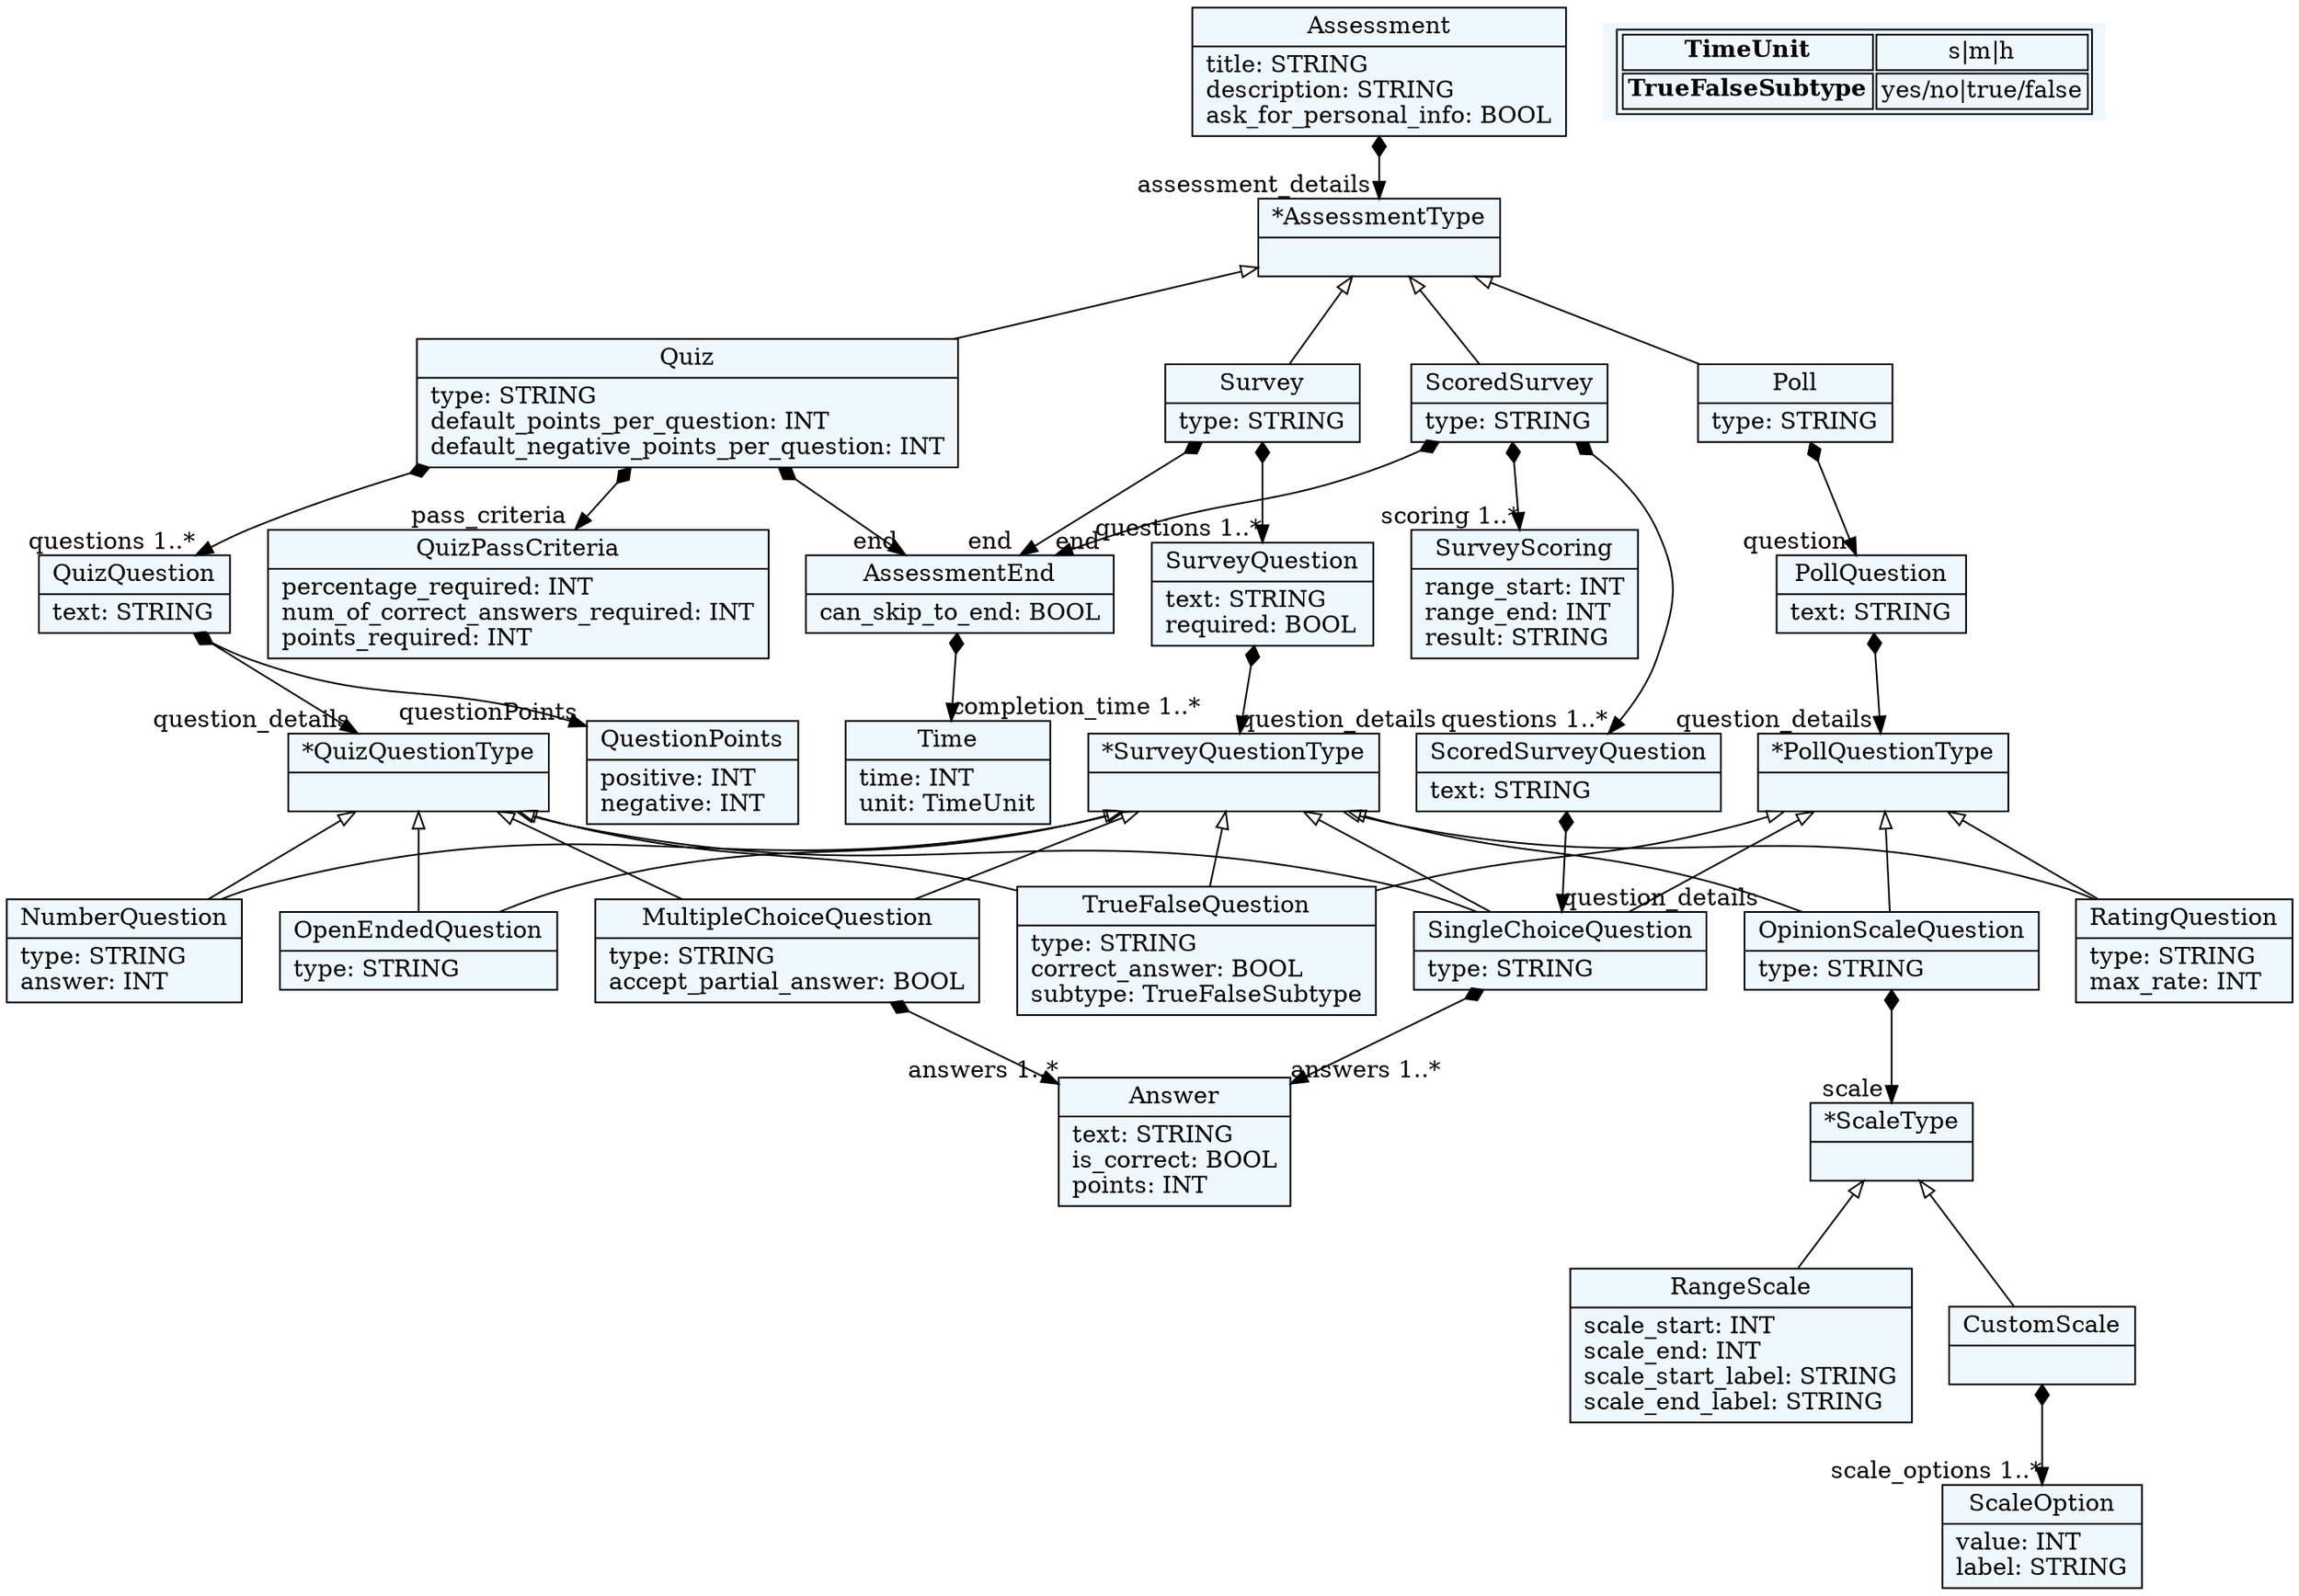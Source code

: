 
    digraph textX {
    fontname = "Bitstream Vera Sans"
    fontsize = 8
    node[
        shape=record,
        style=filled,
        fillcolor=aliceblue
    ]
    nodesep = 0.3
    edge[dir=black,arrowtail=empty]


2836678371600[ label="{Assessment|title: STRING\ldescription: STRING\lask_for_personal_info: BOOL\l}"]

2836678369648[ label="{*AssessmentType|}"]

2836678359888[ label="{Quiz|type: STRING\ldefault_points_per_question: INT\ldefault_negative_points_per_question: INT\l}"]

2836678346224[ label="{Survey|type: STRING\l}"]

2836678367696[ label="{ScoredSurvey|type: STRING\l}"]

2836678368672[ label="{Poll|type: STRING\l}"]

2836678376480[ label="{SurveyScoring|range_start: INT\lrange_end: INT\lresult: STRING\l}"]

2836678378432[ label="{PollQuestion|text: STRING\l}"]

2836678380384[ label="{SurveyQuestion|text: STRING\lrequired: BOOL\l}"]

2836678382336[ label="{QuizQuestion|text: STRING\l}"]

2836678393072[ label="{ScoredSurveyQuestion|text: STRING\l}"]

2836678389168[ label="{*SurveyQuestionType|}"]

2836678395024[ label="{*QuizQuestionType|}"]

2836678386240[ label="{*PollQuestionType|}"]

2836678397952[ label="{QuizPassCriteria|percentage_required: INT\lnum_of_correct_answers_required: INT\lpoints_required: INT\l}"]

2836678388192[ label="{QuestionPoints|positive: INT\lnegative: INT\l}"]

2836678391120[ label="{OpenEndedQuestion|type: STRING\l}"]

2836678392096[ label="{TrueFalseQuestion|type: STRING\lcorrect_answer: BOOL\lsubtype: TrueFalseSubtype\l}"]

2836678396976[ label="{SingleChoiceQuestion|type: STRING\l}"]

2836678405760[ label="{MultipleChoiceQuestion|type: STRING\laccept_partial_answer: BOOL\l}"]

2836678406736[ label="{NumberQuestion|type: STRING\lanswer: INT\l}"]

2836678414544[ label="{OpinionScaleQuestion|type: STRING\l}"]

2836678421376[ label="{*ScaleType|}"]

2836678427232[ label="{RangeScale|scale_start: INT\lscale_end: INT\lscale_start_label: STRING\lscale_end_label: STRING\l}"]

2836678422352[ label="{CustomScale|}"]

2836678435040[ label="{ScaleOption|value: INT\llabel: STRING\l}"]

2836678407712[ label="{RatingQuestion|type: STRING\lmax_rate: INT\l}"]

2836678410640[ label="{Answer|text: STRING\lis_correct: BOOL\lpoints: INT\l}"]

2836678411616[ label="{AssessmentEnd|can_skip_to_end: BOOL\l}"]

2836678409664[ label="{Time|time: INT\lunit: TimeUnit\l}"]



2836678371600 -> 2836678369648[arrowtail=diamond, dir=both, headlabel="assessment_details "]
2836678369648 -> 2836678359888 [dir=back]
2836678369648 -> 2836678346224 [dir=back]
2836678369648 -> 2836678367696 [dir=back]
2836678369648 -> 2836678368672 [dir=back]
2836678359888 -> 2836678382336[arrowtail=diamond, dir=both, headlabel="questions 1..*"]
2836678359888 -> 2836678411616[arrowtail=diamond, dir=both, headlabel="end "]
2836678359888 -> 2836678397952[arrowtail=diamond, dir=both, headlabel="pass_criteria "]
2836678346224 -> 2836678380384[arrowtail=diamond, dir=both, headlabel="questions 1..*"]
2836678346224 -> 2836678411616[arrowtail=diamond, dir=both, headlabel="end "]
2836678367696 -> 2836678393072[arrowtail=diamond, dir=both, headlabel="questions 1..*"]
2836678367696 -> 2836678411616[arrowtail=diamond, dir=both, headlabel="end "]
2836678367696 -> 2836678376480[arrowtail=diamond, dir=both, headlabel="scoring 1..*"]
2836678368672 -> 2836678378432[arrowtail=diamond, dir=both, headlabel="question "]
2836678378432 -> 2836678386240[arrowtail=diamond, dir=both, headlabel="question_details "]
2836678380384 -> 2836678389168[arrowtail=diamond, dir=both, headlabel="question_details "]
2836678382336 -> 2836678395024[arrowtail=diamond, dir=both, headlabel="question_details "]
2836678382336 -> 2836678388192[arrowtail=diamond, dir=both, headlabel="questionPoints "]
2836678393072 -> 2836678396976[arrowtail=diamond, dir=both, headlabel="question_details "]
2836678389168 -> 2836678391120 [dir=back]
2836678389168 -> 2836678396976 [dir=back]
2836678389168 -> 2836678405760 [dir=back]
2836678389168 -> 2836678392096 [dir=back]
2836678389168 -> 2836678406736 [dir=back]
2836678389168 -> 2836678414544 [dir=back]
2836678389168 -> 2836678407712 [dir=back]
2836678395024 -> 2836678391120 [dir=back]
2836678395024 -> 2836678396976 [dir=back]
2836678395024 -> 2836678405760 [dir=back]
2836678395024 -> 2836678392096 [dir=back]
2836678395024 -> 2836678406736 [dir=back]
2836678386240 -> 2836678396976 [dir=back]
2836678386240 -> 2836678392096 [dir=back]
2836678386240 -> 2836678407712 [dir=back]
2836678386240 -> 2836678414544 [dir=back]
2836678396976 -> 2836678410640[arrowtail=diamond, dir=both, headlabel="answers 1..*"]
2836678405760 -> 2836678410640[arrowtail=diamond, dir=both, headlabel="answers 1..*"]
2836678414544 -> 2836678421376[arrowtail=diamond, dir=both, headlabel="scale "]
2836678421376 -> 2836678427232 [dir=back]
2836678421376 -> 2836678422352 [dir=back]
2836678422352 -> 2836678435040[arrowtail=diamond, dir=both, headlabel="scale_options 1..*"]
2836678411616 -> 2836678409664[arrowtail=diamond, dir=both, headlabel="completion_time 1..*"]
match_rules [ shape=plaintext, label=< <table>
	<tr>
		<td><b>TimeUnit</b></td><td>s|m|h</td>
	</tr>
	<tr>
		<td><b>TrueFalseSubtype</b></td><td>yes/no|true/false</td>
	</tr>
</table> >]


}
